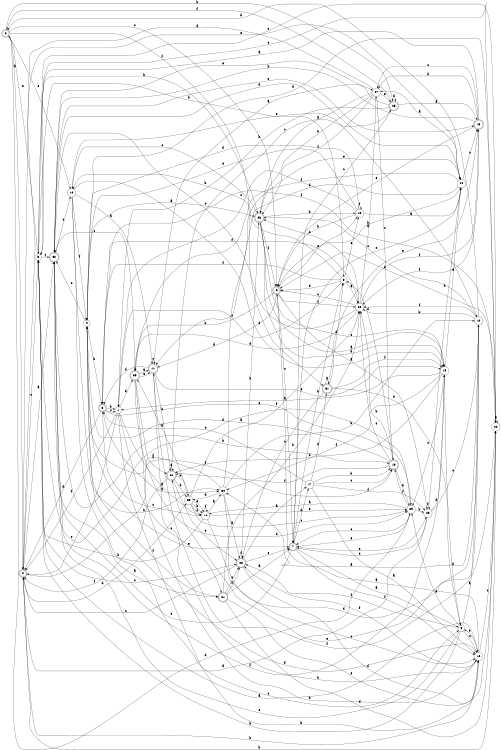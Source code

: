 digraph n29_7 {
__start0 [label="" shape="none"];

rankdir=LR;
size="8,5";

s0 [style="rounded,filled", color="black", fillcolor="white" shape="doublecircle", label="0"];
s1 [style="filled", color="black", fillcolor="white" shape="circle", label="1"];
s2 [style="rounded,filled", color="black", fillcolor="white" shape="doublecircle", label="2"];
s3 [style="rounded,filled", color="black", fillcolor="white" shape="doublecircle", label="3"];
s4 [style="filled", color="black", fillcolor="white" shape="circle", label="4"];
s5 [style="filled", color="black", fillcolor="white" shape="circle", label="5"];
s6 [style="rounded,filled", color="black", fillcolor="white" shape="doublecircle", label="6"];
s7 [style="rounded,filled", color="black", fillcolor="white" shape="doublecircle", label="7"];
s8 [style="filled", color="black", fillcolor="white" shape="circle", label="8"];
s9 [style="filled", color="black", fillcolor="white" shape="circle", label="9"];
s10 [style="filled", color="black", fillcolor="white" shape="circle", label="10"];
s11 [style="rounded,filled", color="black", fillcolor="white" shape="doublecircle", label="11"];
s12 [style="filled", color="black", fillcolor="white" shape="circle", label="12"];
s13 [style="filled", color="black", fillcolor="white" shape="circle", label="13"];
s14 [style="filled", color="black", fillcolor="white" shape="circle", label="14"];
s15 [style="rounded,filled", color="black", fillcolor="white" shape="doublecircle", label="15"];
s16 [style="filled", color="black", fillcolor="white" shape="circle", label="16"];
s17 [style="filled", color="black", fillcolor="white" shape="circle", label="17"];
s18 [style="rounded,filled", color="black", fillcolor="white" shape="doublecircle", label="18"];
s19 [style="filled", color="black", fillcolor="white" shape="circle", label="19"];
s20 [style="filled", color="black", fillcolor="white" shape="circle", label="20"];
s21 [style="rounded,filled", color="black", fillcolor="white" shape="doublecircle", label="21"];
s22 [style="filled", color="black", fillcolor="white" shape="circle", label="22"];
s23 [style="filled", color="black", fillcolor="white" shape="circle", label="23"];
s24 [style="filled", color="black", fillcolor="white" shape="circle", label="24"];
s25 [style="rounded,filled", color="black", fillcolor="white" shape="doublecircle", label="25"];
s26 [style="rounded,filled", color="black", fillcolor="white" shape="doublecircle", label="26"];
s27 [style="filled", color="black", fillcolor="white" shape="circle", label="27"];
s28 [style="rounded,filled", color="black", fillcolor="white" shape="doublecircle", label="28"];
s29 [style="filled", color="black", fillcolor="white" shape="circle", label="29"];
s30 [style="rounded,filled", color="black", fillcolor="white" shape="doublecircle", label="30"];
s31 [style="rounded,filled", color="black", fillcolor="white" shape="doublecircle", label="31"];
s32 [style="rounded,filled", color="black", fillcolor="white" shape="doublecircle", label="32"];
s33 [style="filled", color="black", fillcolor="white" shape="circle", label="33"];
s34 [style="filled", color="black", fillcolor="white" shape="circle", label="34"];
s35 [style="rounded,filled", color="black", fillcolor="white" shape="doublecircle", label="35"];
s0 -> s2 [label="a"];
s0 -> s25 [label="b"];
s0 -> s6 [label="c"];
s0 -> s29 [label="d"];
s0 -> s10 [label="e"];
s0 -> s31 [label="f"];
s1 -> s14 [label="a"];
s1 -> s16 [label="b"];
s1 -> s21 [label="c"];
s1 -> s35 [label="d"];
s1 -> s2 [label="e"];
s1 -> s2 [label="f"];
s2 -> s32 [label="a"];
s2 -> s16 [label="b"];
s2 -> s5 [label="c"];
s2 -> s33 [label="d"];
s2 -> s24 [label="e"];
s2 -> s18 [label="f"];
s3 -> s34 [label="a"];
s3 -> s1 [label="b"];
s3 -> s1 [label="c"];
s3 -> s2 [label="d"];
s3 -> s29 [label="e"];
s3 -> s20 [label="f"];
s4 -> s26 [label="a"];
s4 -> s3 [label="b"];
s4 -> s32 [label="c"];
s4 -> s22 [label="d"];
s4 -> s7 [label="e"];
s4 -> s21 [label="f"];
s5 -> s16 [label="a"];
s5 -> s26 [label="b"];
s5 -> s28 [label="c"];
s5 -> s8 [label="d"];
s5 -> s0 [label="e"];
s5 -> s32 [label="f"];
s6 -> s23 [label="a"];
s6 -> s35 [label="b"];
s6 -> s7 [label="c"];
s6 -> s11 [label="d"];
s6 -> s13 [label="e"];
s6 -> s20 [label="f"];
s7 -> s9 [label="a"];
s7 -> s8 [label="b"];
s7 -> s32 [label="c"];
s7 -> s17 [label="d"];
s7 -> s23 [label="e"];
s7 -> s16 [label="f"];
s8 -> s20 [label="a"];
s8 -> s10 [label="b"];
s8 -> s1 [label="c"];
s8 -> s6 [label="d"];
s8 -> s13 [label="e"];
s8 -> s3 [label="f"];
s9 -> s12 [label="a"];
s9 -> s5 [label="b"];
s9 -> s16 [label="c"];
s9 -> s29 [label="d"];
s9 -> s32 [label="e"];
s9 -> s28 [label="f"];
s10 -> s11 [label="a"];
s10 -> s34 [label="b"];
s10 -> s9 [label="c"];
s10 -> s19 [label="d"];
s10 -> s12 [label="e"];
s10 -> s4 [label="f"];
s11 -> s27 [label="a"];
s11 -> s30 [label="b"];
s11 -> s11 [label="c"];
s11 -> s3 [label="d"];
s11 -> s19 [label="e"];
s11 -> s22 [label="f"];
s12 -> s34 [label="a"];
s12 -> s20 [label="b"];
s12 -> s26 [label="c"];
s12 -> s0 [label="d"];
s12 -> s30 [label="e"];
s12 -> s20 [label="f"];
s13 -> s24 [label="a"];
s13 -> s6 [label="b"];
s13 -> s1 [label="c"];
s13 -> s4 [label="d"];
s13 -> s4 [label="e"];
s13 -> s13 [label="f"];
s14 -> s34 [label="a"];
s14 -> s5 [label="b"];
s14 -> s3 [label="c"];
s14 -> s12 [label="d"];
s14 -> s29 [label="e"];
s14 -> s14 [label="f"];
s15 -> s5 [label="a"];
s15 -> s32 [label="b"];
s15 -> s27 [label="c"];
s15 -> s27 [label="d"];
s15 -> s6 [label="e"];
s15 -> s20 [label="f"];
s16 -> s6 [label="a"];
s16 -> s11 [label="b"];
s16 -> s22 [label="c"];
s16 -> s4 [label="d"];
s16 -> s9 [label="e"];
s16 -> s28 [label="f"];
s17 -> s16 [label="a"];
s17 -> s18 [label="b"];
s17 -> s18 [label="c"];
s17 -> s31 [label="d"];
s17 -> s3 [label="e"];
s17 -> s23 [label="f"];
s18 -> s4 [label="a"];
s18 -> s20 [label="b"];
s18 -> s20 [label="c"];
s18 -> s8 [label="d"];
s18 -> s29 [label="e"];
s18 -> s30 [label="f"];
s19 -> s1 [label="a"];
s19 -> s30 [label="b"];
s19 -> s29 [label="c"];
s19 -> s9 [label="d"];
s19 -> s24 [label="e"];
s19 -> s34 [label="f"];
s20 -> s27 [label="a"];
s20 -> s26 [label="b"];
s20 -> s6 [label="c"];
s20 -> s35 [label="d"];
s20 -> s32 [label="e"];
s20 -> s15 [label="f"];
s21 -> s7 [label="a"];
s21 -> s20 [label="b"];
s21 -> s28 [label="c"];
s21 -> s22 [label="d"];
s21 -> s16 [label="e"];
s21 -> s28 [label="f"];
s22 -> s22 [label="a"];
s22 -> s2 [label="b"];
s22 -> s5 [label="c"];
s22 -> s6 [label="d"];
s22 -> s5 [label="e"];
s22 -> s3 [label="f"];
s23 -> s2 [label="a"];
s23 -> s24 [label="b"];
s23 -> s12 [label="c"];
s23 -> s19 [label="d"];
s23 -> s7 [label="e"];
s23 -> s23 [label="f"];
s24 -> s27 [label="a"];
s24 -> s6 [label="b"];
s24 -> s15 [label="c"];
s24 -> s11 [label="d"];
s24 -> s7 [label="e"];
s24 -> s35 [label="f"];
s25 -> s15 [label="a"];
s25 -> s1 [label="b"];
s25 -> s7 [label="c"];
s25 -> s25 [label="d"];
s25 -> s32 [label="e"];
s25 -> s0 [label="f"];
s26 -> s19 [label="a"];
s26 -> s13 [label="b"];
s26 -> s10 [label="c"];
s26 -> s19 [label="d"];
s26 -> s19 [label="e"];
s26 -> s6 [label="f"];
s27 -> s26 [label="a"];
s27 -> s26 [label="b"];
s27 -> s18 [label="c"];
s27 -> s2 [label="d"];
s27 -> s25 [label="e"];
s27 -> s26 [label="f"];
s28 -> s17 [label="a"];
s28 -> s26 [label="b"];
s28 -> s2 [label="c"];
s28 -> s22 [label="d"];
s28 -> s7 [label="e"];
s28 -> s28 [label="f"];
s29 -> s14 [label="a"];
s29 -> s23 [label="b"];
s29 -> s7 [label="c"];
s29 -> s5 [label="d"];
s29 -> s7 [label="e"];
s29 -> s18 [label="f"];
s30 -> s30 [label="a"];
s30 -> s33 [label="b"];
s30 -> s25 [label="c"];
s30 -> s33 [label="d"];
s30 -> s28 [label="e"];
s30 -> s2 [label="f"];
s31 -> s31 [label="a"];
s31 -> s9 [label="b"];
s31 -> s28 [label="c"];
s31 -> s8 [label="d"];
s31 -> s15 [label="e"];
s31 -> s19 [label="f"];
s32 -> s21 [label="a"];
s32 -> s18 [label="b"];
s32 -> s10 [label="c"];
s32 -> s24 [label="d"];
s32 -> s15 [label="e"];
s32 -> s19 [label="f"];
s33 -> s35 [label="a"];
s33 -> s14 [label="b"];
s33 -> s29 [label="c"];
s33 -> s14 [label="d"];
s33 -> s14 [label="e"];
s33 -> s20 [label="f"];
s34 -> s28 [label="a"];
s34 -> s12 [label="b"];
s34 -> s16 [label="c"];
s34 -> s33 [label="d"];
s34 -> s24 [label="e"];
s34 -> s4 [label="f"];
s35 -> s11 [label="a"];
s35 -> s16 [label="b"];
s35 -> s32 [label="c"];
s35 -> s29 [label="d"];
s35 -> s11 [label="e"];
s35 -> s30 [label="f"];

}
